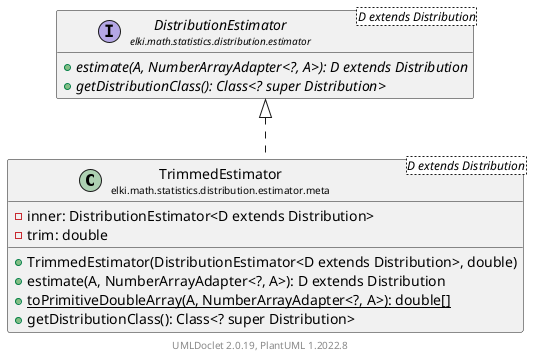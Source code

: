 @startuml
    remove .*\.(Instance|Par|Parameterizer|Factory)$
    set namespaceSeparator none
    hide empty fields
    hide empty methods

    class "<size:14>TrimmedEstimator\n<size:10>elki.math.statistics.distribution.estimator.meta" as elki.math.statistics.distribution.estimator.meta.TrimmedEstimator<D extends Distribution> [[TrimmedEstimator.html]] {
        -inner: DistributionEstimator<D extends Distribution>
        -trim: double
        +TrimmedEstimator(DistributionEstimator<D extends Distribution>, double)
        +estimate(A, NumberArrayAdapter<?, A>): D extends Distribution
        {static} +toPrimitiveDoubleArray(A, NumberArrayAdapter<?, A>): double[]
        +getDistributionClass(): Class<? super Distribution>
    }

    interface "<size:14>DistributionEstimator\n<size:10>elki.math.statistics.distribution.estimator" as elki.math.statistics.distribution.estimator.DistributionEstimator<D extends Distribution> [[../DistributionEstimator.html]] {
        {abstract} +estimate(A, NumberArrayAdapter<?, A>): D extends Distribution
        {abstract} +getDistributionClass(): Class<? super Distribution>
    }
    class "<size:14>TrimmedEstimator.Par\n<size:10>elki.math.statistics.distribution.estimator.meta" as elki.math.statistics.distribution.estimator.meta.TrimmedEstimator.Par<D extends Distribution>

    elki.math.statistics.distribution.estimator.DistributionEstimator <|.. elki.math.statistics.distribution.estimator.meta.TrimmedEstimator
    elki.math.statistics.distribution.estimator.meta.TrimmedEstimator +-- elki.math.statistics.distribution.estimator.meta.TrimmedEstimator.Par

    center footer UMLDoclet 2.0.19, PlantUML 1.2022.8
@enduml

